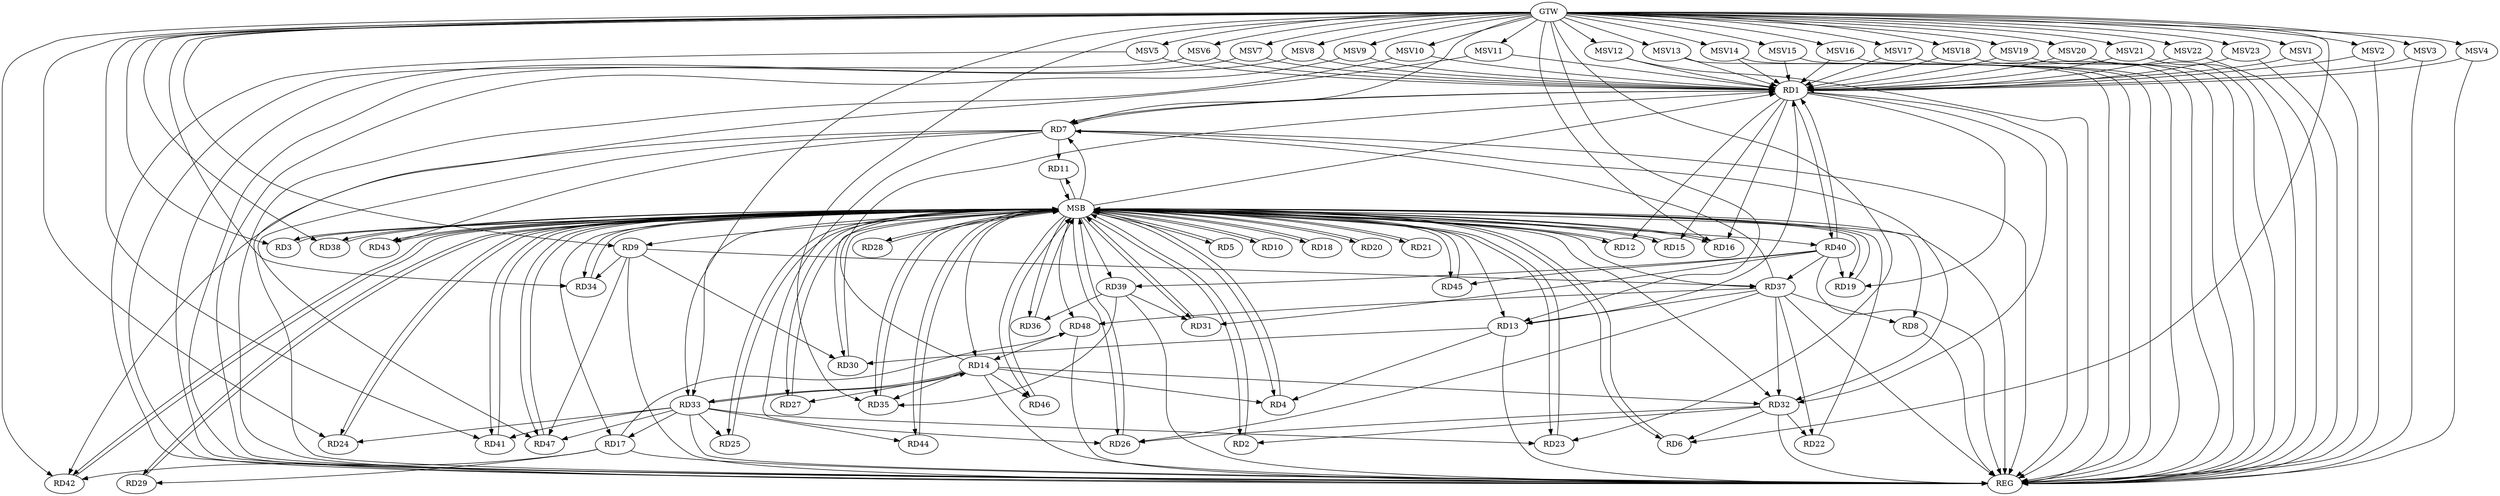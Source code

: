 strict digraph G {
  RD1 [ label="RD1" ];
  RD2 [ label="RD2" ];
  RD3 [ label="RD3" ];
  RD4 [ label="RD4" ];
  RD5 [ label="RD5" ];
  RD6 [ label="RD6" ];
  RD7 [ label="RD7" ];
  RD8 [ label="RD8" ];
  RD9 [ label="RD9" ];
  RD10 [ label="RD10" ];
  RD11 [ label="RD11" ];
  RD12 [ label="RD12" ];
  RD13 [ label="RD13" ];
  RD14 [ label="RD14" ];
  RD15 [ label="RD15" ];
  RD16 [ label="RD16" ];
  RD17 [ label="RD17" ];
  RD18 [ label="RD18" ];
  RD19 [ label="RD19" ];
  RD20 [ label="RD20" ];
  RD21 [ label="RD21" ];
  RD22 [ label="RD22" ];
  RD23 [ label="RD23" ];
  RD24 [ label="RD24" ];
  RD25 [ label="RD25" ];
  RD26 [ label="RD26" ];
  RD27 [ label="RD27" ];
  RD28 [ label="RD28" ];
  RD29 [ label="RD29" ];
  RD30 [ label="RD30" ];
  RD31 [ label="RD31" ];
  RD32 [ label="RD32" ];
  RD33 [ label="RD33" ];
  RD34 [ label="RD34" ];
  RD35 [ label="RD35" ];
  RD36 [ label="RD36" ];
  RD37 [ label="RD37" ];
  RD38 [ label="RD38" ];
  RD39 [ label="RD39" ];
  RD40 [ label="RD40" ];
  RD41 [ label="RD41" ];
  RD42 [ label="RD42" ];
  RD43 [ label="RD43" ];
  RD44 [ label="RD44" ];
  RD45 [ label="RD45" ];
  RD46 [ label="RD46" ];
  RD47 [ label="RD47" ];
  RD48 [ label="RD48" ];
  GTW [ label="GTW" ];
  REG [ label="REG" ];
  MSB [ label="MSB" ];
  MSV1 [ label="MSV1" ];
  MSV2 [ label="MSV2" ];
  MSV3 [ label="MSV3" ];
  MSV4 [ label="MSV4" ];
  MSV5 [ label="MSV5" ];
  MSV6 [ label="MSV6" ];
  MSV7 [ label="MSV7" ];
  MSV8 [ label="MSV8" ];
  MSV9 [ label="MSV9" ];
  MSV10 [ label="MSV10" ];
  MSV11 [ label="MSV11" ];
  MSV12 [ label="MSV12" ];
  MSV13 [ label="MSV13" ];
  MSV14 [ label="MSV14" ];
  MSV15 [ label="MSV15" ];
  MSV16 [ label="MSV16" ];
  MSV17 [ label="MSV17" ];
  MSV18 [ label="MSV18" ];
  MSV19 [ label="MSV19" ];
  MSV20 [ label="MSV20" ];
  MSV21 [ label="MSV21" ];
  MSV22 [ label="MSV22" ];
  MSV23 [ label="MSV23" ];
  RD1 -> RD7;
  RD7 -> RD1;
  RD1 -> RD12;
  RD13 -> RD1;
  RD14 -> RD1;
  RD1 -> RD15;
  RD1 -> RD16;
  RD1 -> RD19;
  RD1 -> RD32;
  RD1 -> RD40;
  RD40 -> RD1;
  RD32 -> RD2;
  RD13 -> RD4;
  RD14 -> RD4;
  RD32 -> RD6;
  RD7 -> RD11;
  RD7 -> RD26;
  RD7 -> RD32;
  RD37 -> RD7;
  RD7 -> RD42;
  RD7 -> RD43;
  RD7 -> RD47;
  RD37 -> RD8;
  RD9 -> RD30;
  RD9 -> RD34;
  RD9 -> RD37;
  RD9 -> RD47;
  RD13 -> RD30;
  RD37 -> RD13;
  RD14 -> RD27;
  RD14 -> RD32;
  RD14 -> RD33;
  RD33 -> RD14;
  RD14 -> RD35;
  RD14 -> RD46;
  RD48 -> RD14;
  RD17 -> RD29;
  RD33 -> RD17;
  RD17 -> RD42;
  RD17 -> RD48;
  RD40 -> RD19;
  RD32 -> RD22;
  RD37 -> RD22;
  RD33 -> RD23;
  RD33 -> RD24;
  RD33 -> RD25;
  RD32 -> RD26;
  RD37 -> RD26;
  RD39 -> RD31;
  RD40 -> RD31;
  RD37 -> RD32;
  RD33 -> RD41;
  RD33 -> RD44;
  RD33 -> RD47;
  RD39 -> RD35;
  RD39 -> RD36;
  RD40 -> RD37;
  RD37 -> RD48;
  RD40 -> RD39;
  RD40 -> RD45;
  GTW -> RD38;
  GTW -> RD34;
  GTW -> RD16;
  GTW -> RD24;
  GTW -> RD35;
  GTW -> RD6;
  GTW -> RD41;
  GTW -> RD9;
  GTW -> RD33;
  GTW -> RD7;
  GTW -> RD23;
  GTW -> RD3;
  GTW -> RD42;
  GTW -> RD13;
  RD1 -> REG;
  RD7 -> REG;
  RD8 -> REG;
  RD9 -> REG;
  RD13 -> REG;
  RD14 -> REG;
  RD17 -> REG;
  RD32 -> REG;
  RD33 -> REG;
  RD37 -> REG;
  RD39 -> REG;
  RD40 -> REG;
  RD48 -> REG;
  RD2 -> MSB;
  MSB -> RD1;
  MSB -> RD8;
  MSB -> RD15;
  MSB -> RD26;
  MSB -> RD30;
  MSB -> RD32;
  MSB -> RD41;
  MSB -> RD45;
  MSB -> REG;
  RD3 -> MSB;
  MSB -> RD4;
  MSB -> RD35;
  RD4 -> MSB;
  MSB -> RD27;
  MSB -> RD33;
  MSB -> RD46;
  RD5 -> MSB;
  MSB -> RD19;
  MSB -> RD29;
  RD6 -> MSB;
  MSB -> RD3;
  MSB -> RD11;
  MSB -> RD14;
  RD10 -> MSB;
  MSB -> RD21;
  MSB -> RD25;
  RD11 -> MSB;
  MSB -> RD28;
  MSB -> RD37;
  MSB -> RD48;
  RD12 -> MSB;
  MSB -> RD2;
  MSB -> RD38;
  RD15 -> MSB;
  MSB -> RD13;
  MSB -> RD43;
  RD16 -> MSB;
  MSB -> RD23;
  MSB -> RD47;
  RD18 -> MSB;
  MSB -> RD16;
  MSB -> RD17;
  MSB -> RD31;
  MSB -> RD36;
  MSB -> RD39;
  MSB -> RD42;
  RD19 -> MSB;
  MSB -> RD9;
  MSB -> RD18;
  RD20 -> MSB;
  MSB -> RD5;
  MSB -> RD7;
  MSB -> RD40;
  RD21 -> MSB;
  RD22 -> MSB;
  MSB -> RD6;
  MSB -> RD10;
  MSB -> RD20;
  RD23 -> MSB;
  RD24 -> MSB;
  RD25 -> MSB;
  RD26 -> MSB;
  MSB -> RD24;
  RD27 -> MSB;
  RD28 -> MSB;
  RD29 -> MSB;
  RD30 -> MSB;
  RD31 -> MSB;
  RD34 -> MSB;
  RD35 -> MSB;
  MSB -> RD44;
  RD36 -> MSB;
  RD38 -> MSB;
  RD41 -> MSB;
  RD42 -> MSB;
  RD43 -> MSB;
  MSB -> RD34;
  RD44 -> MSB;
  RD45 -> MSB;
  MSB -> RD12;
  RD46 -> MSB;
  RD47 -> MSB;
  MSV1 -> RD1;
  MSV2 -> RD1;
  MSV3 -> RD1;
  GTW -> MSV1;
  MSV1 -> REG;
  GTW -> MSV2;
  MSV2 -> REG;
  GTW -> MSV3;
  MSV3 -> REG;
  MSV4 -> RD1;
  MSV5 -> RD1;
  MSV6 -> RD1;
  MSV7 -> RD1;
  GTW -> MSV4;
  MSV4 -> REG;
  GTW -> MSV5;
  MSV5 -> REG;
  GTW -> MSV6;
  MSV6 -> REG;
  GTW -> MSV7;
  MSV7 -> REG;
  MSV8 -> RD1;
  GTW -> MSV8;
  MSV8 -> REG;
  MSV9 -> RD1;
  GTW -> MSV9;
  MSV9 -> REG;
  MSV10 -> RD1;
  GTW -> MSV10;
  MSV10 -> REG;
  MSV11 -> RD1;
  GTW -> MSV11;
  MSV11 -> REG;
  MSV12 -> RD1;
  GTW -> MSV12;
  MSV12 -> REG;
  MSV13 -> RD1;
  GTW -> MSV13;
  MSV13 -> REG;
  MSV14 -> RD1;
  GTW -> MSV14;
  MSV14 -> REG;
  MSV15 -> RD1;
  MSV16 -> RD1;
  GTW -> MSV15;
  MSV15 -> REG;
  GTW -> MSV16;
  MSV16 -> REG;
  MSV17 -> RD1;
  MSV18 -> RD1;
  GTW -> MSV17;
  MSV17 -> REG;
  GTW -> MSV18;
  MSV18 -> REG;
  MSV19 -> RD1;
  MSV20 -> RD1;
  MSV21 -> RD1;
  GTW -> MSV19;
  MSV19 -> REG;
  GTW -> MSV20;
  MSV20 -> REG;
  GTW -> MSV21;
  MSV21 -> REG;
  MSV22 -> RD1;
  MSV23 -> RD1;
  GTW -> MSV22;
  MSV22 -> REG;
  GTW -> MSV23;
  MSV23 -> REG;
}
